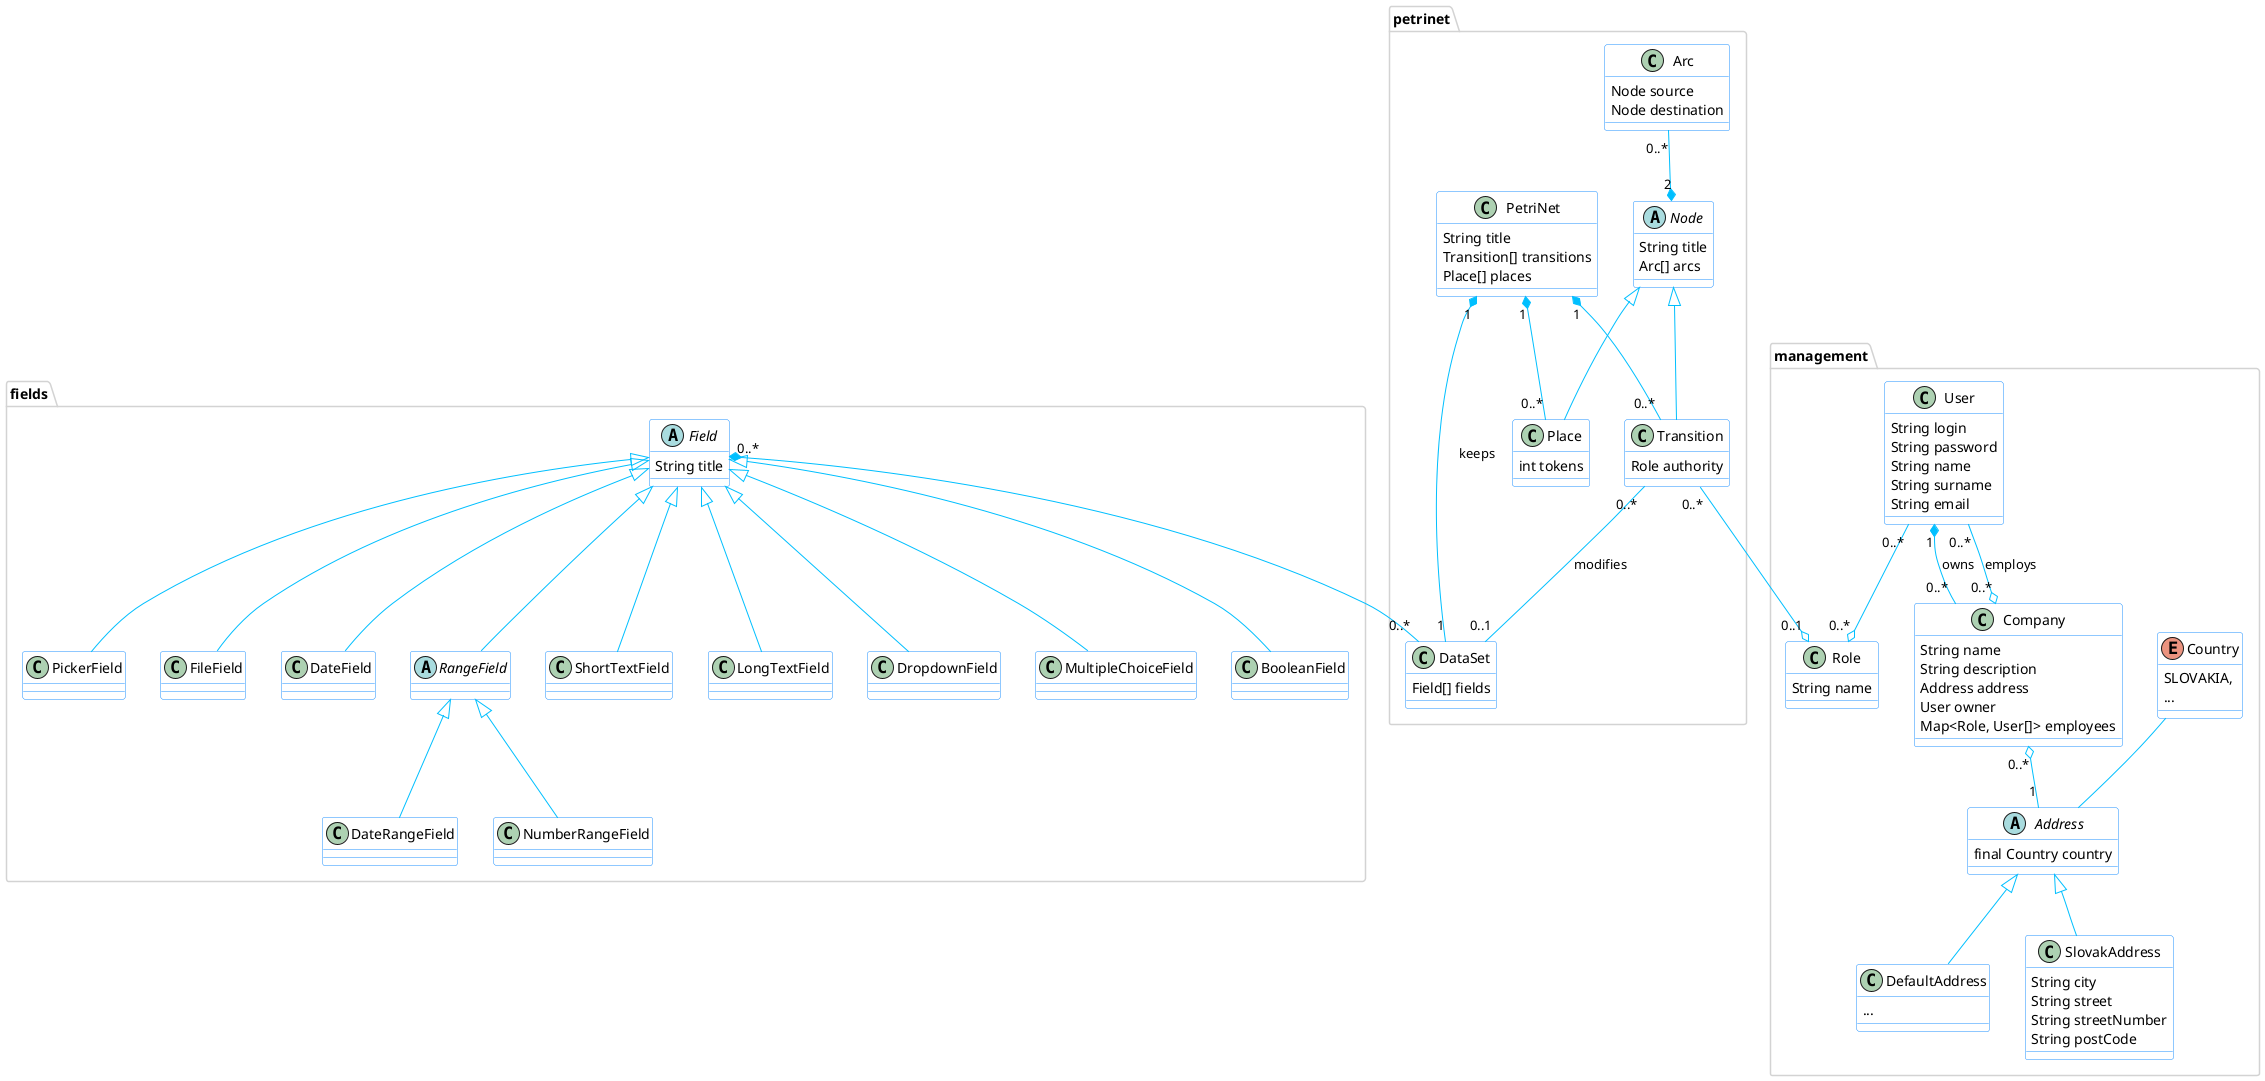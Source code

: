 @startuml

skinparam classAttributeIconSize 0
skinparam backgroundColor White
skinparam packageBorderColor LightGrey
skinparam class {
	BackgroundColor White
	ArrowColor DeepSkyBlue
	BorderColor DodgerBlue
}

package petrinet {
    class PetriNet {
        String title
        Transition[] transitions
        Place[] places
    }
    abstract class Node {
        String title
        Arc[] arcs
    }
    class Transition extends Node {
        Role authority
    }
    class Place extends Node {
        int tokens
    }
    PetriNet "1" *-- "0..*" Place
    PetriNet "1" *-- "0..*" Transition
    class Arc {
        Node source
        Node destination
    }
    Arc "0..*" --* "2" Node
    class DataSet {
        Field[] fields
    }

    Transition "0..*" -- "0..1" DataSet : modifies
    DataSet "1" --* "1" PetriNet : keeps
}

package management {
    enum Country {
        SLOVAKIA,
        ...
    }
    abstract class Address {
        final Country country
    }
    Country -- Address
    class DefaultAddress extends Address {
        ...
    }
    class SlovakAddress extends Address {
        String city
        String street
        String streetNumber
        String postCode
    }
    Company "0..*" o-- "1" Address
    class Company {
        String name
        String description
        Address address
        User owner
        Map<Role, User[]> employees
    }
    class User {
        String login
        String password
        String name
        String surname
        String email
    }
    User "1" *-- "0..*" Company : owns
    User "0..*" --o "0..*" Company : employs
    class Role {
        String name
    }
    User "0..*" --o "0..*" Role
    Transition "0..*" --o "0..1" Role
}

package fields {
    abstract class Field {
        String title
    }
    class ShortTextField extends Field
    class LongTextField extends Field
    class DropdownField extends Field
    class MultipleChoiceField extends Field
    class BooleanField extends Field
    class PickerField extends Field
    class FileField extends Field
    class DateField extends Field
    abstract class RangeField extends Field
    class DateRangeField extends RangeField
    class NumberRangeField extends RangeField
    Field "0..*" *-- "0..*" DataSet
}

@enduml